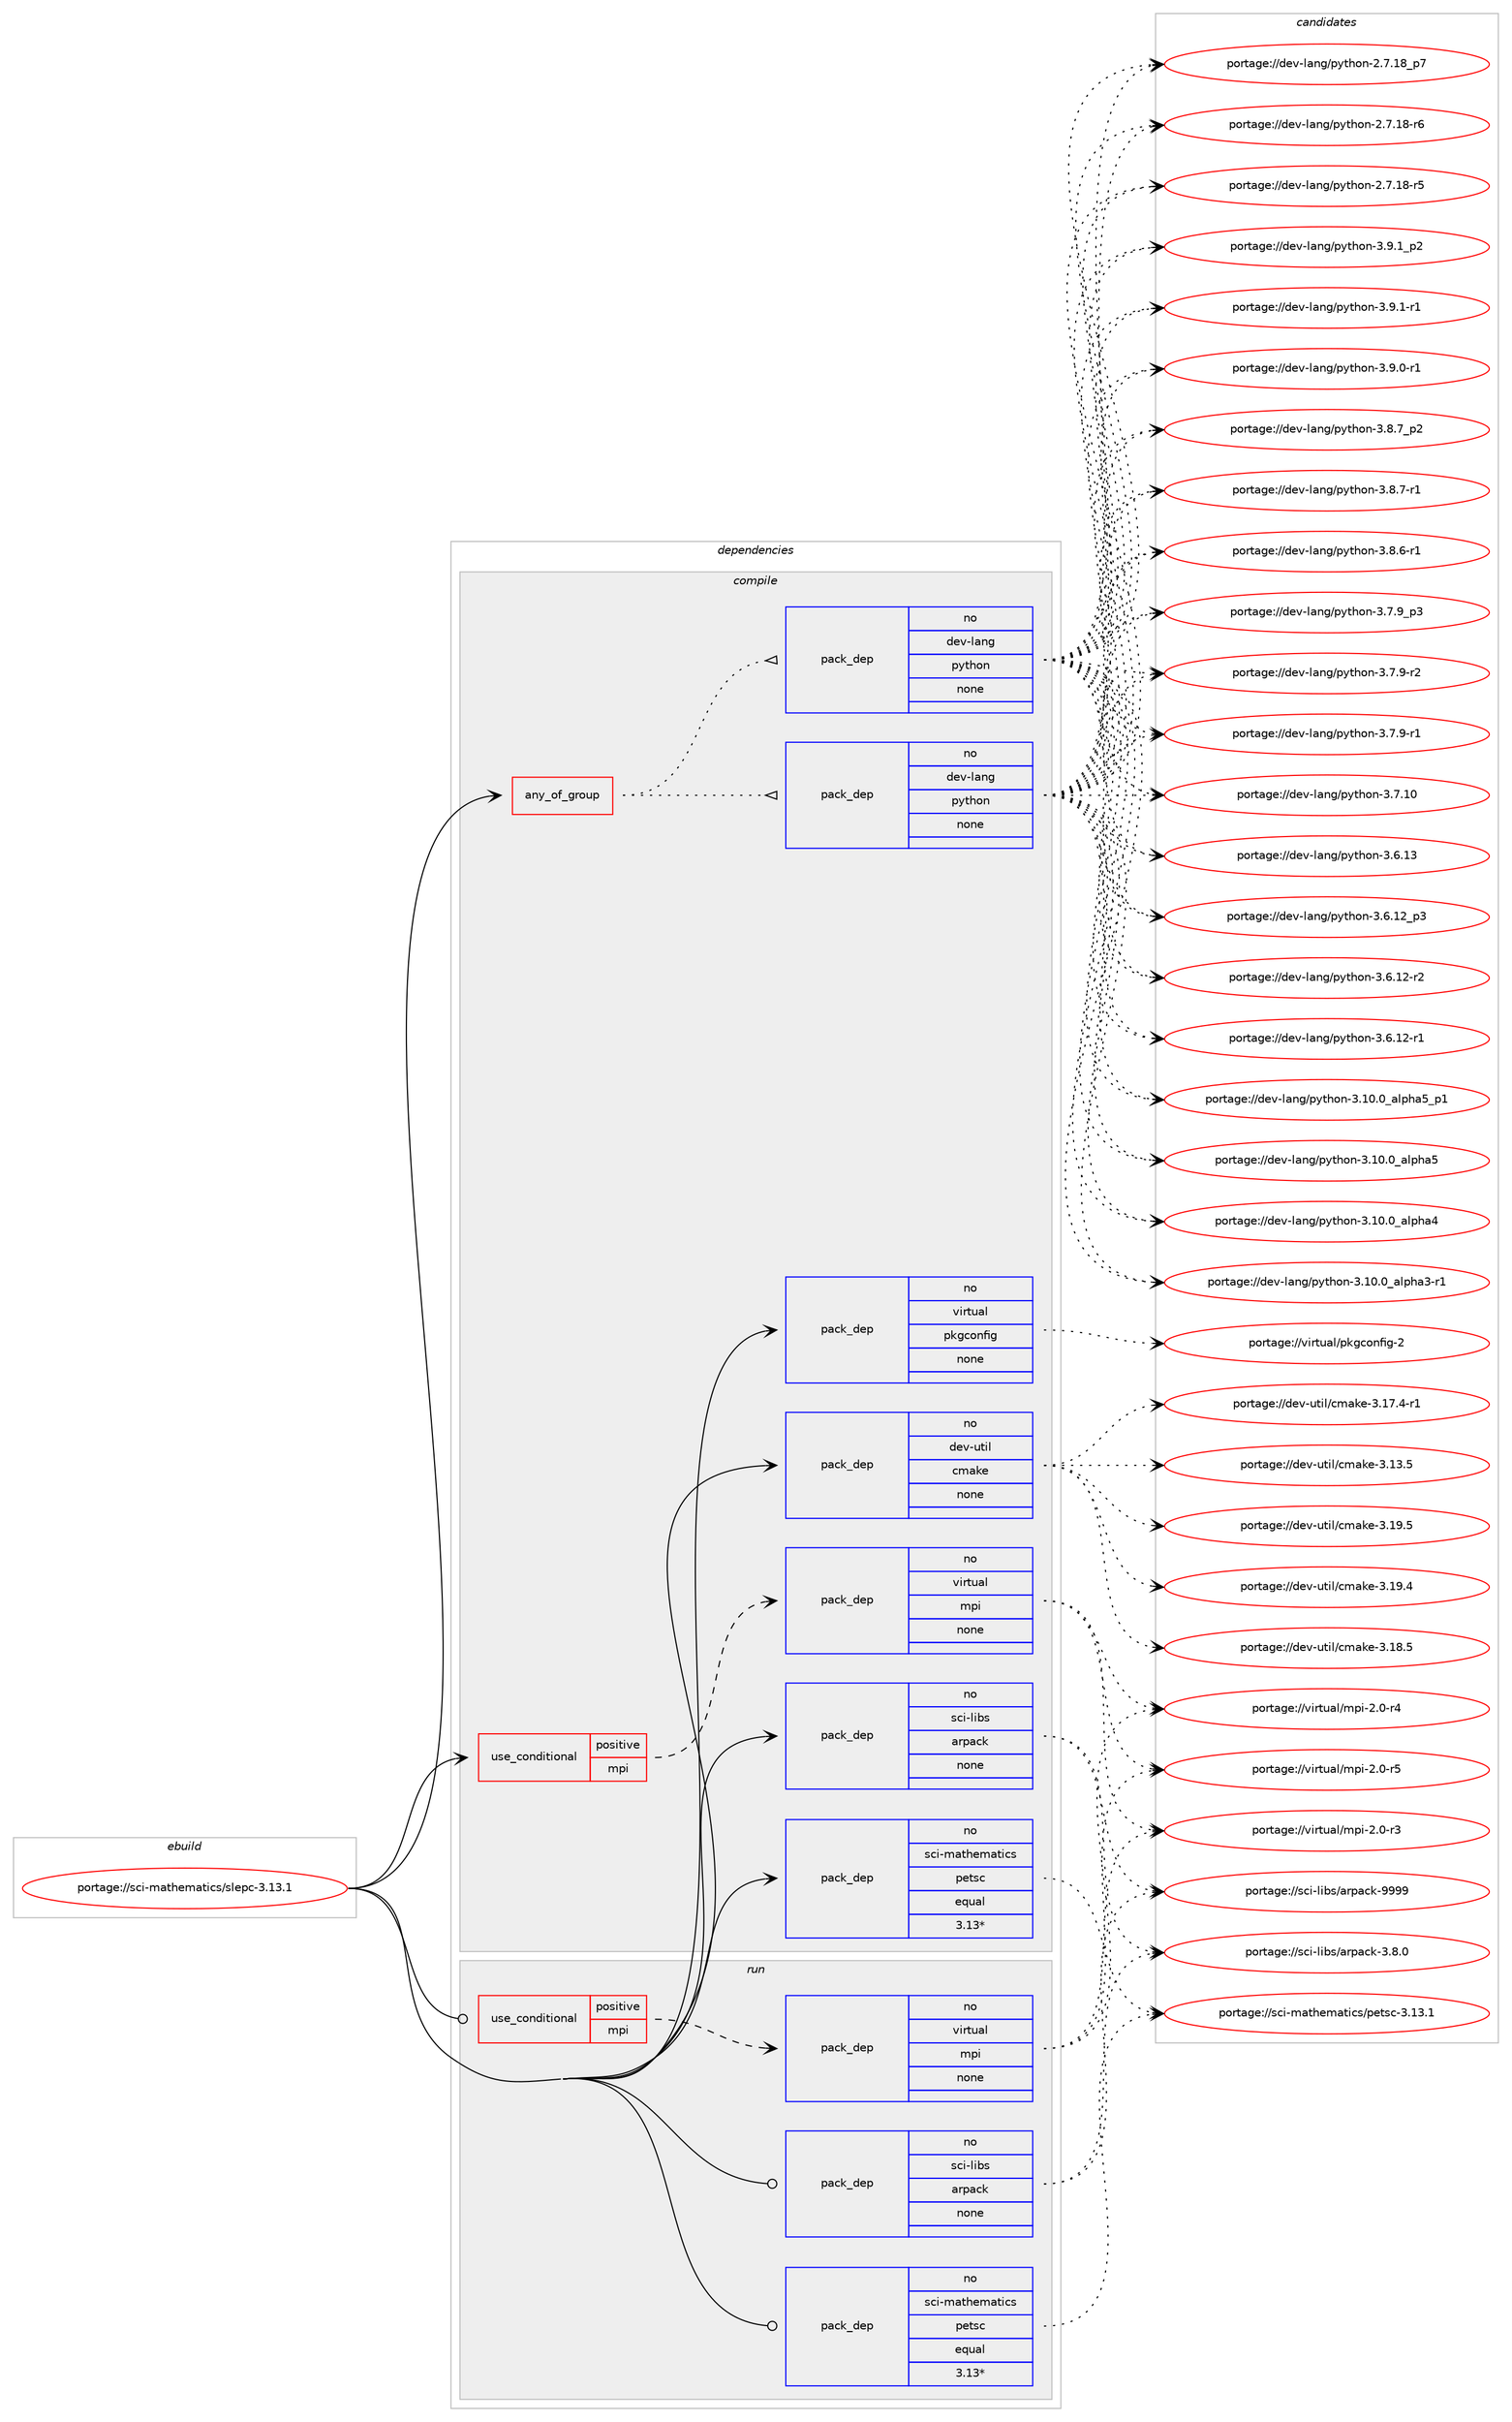 digraph prolog {

# *************
# Graph options
# *************

newrank=true;
concentrate=true;
compound=true;
graph [rankdir=LR,fontname=Helvetica,fontsize=10,ranksep=1.5];#, ranksep=2.5, nodesep=0.2];
edge  [arrowhead=vee];
node  [fontname=Helvetica,fontsize=10];

# **********
# The ebuild
# **********

subgraph cluster_leftcol {
color=gray;
rank=same;
label=<<i>ebuild</i>>;
id [label="portage://sci-mathematics/slepc-3.13.1", color=red, width=4, href="../sci-mathematics/slepc-3.13.1.svg"];
}

# ****************
# The dependencies
# ****************

subgraph cluster_midcol {
color=gray;
label=<<i>dependencies</i>>;
subgraph cluster_compile {
fillcolor="#eeeeee";
style=filled;
label=<<i>compile</i>>;
subgraph any67 {
dependency7718 [label=<<TABLE BORDER="0" CELLBORDER="1" CELLSPACING="0" CELLPADDING="4"><TR><TD CELLPADDING="10">any_of_group</TD></TR></TABLE>>, shape=none, color=red];subgraph pack5431 {
dependency7719 [label=<<TABLE BORDER="0" CELLBORDER="1" CELLSPACING="0" CELLPADDING="4" WIDTH="220"><TR><TD ROWSPAN="6" CELLPADDING="30">pack_dep</TD></TR><TR><TD WIDTH="110">no</TD></TR><TR><TD>dev-lang</TD></TR><TR><TD>python</TD></TR><TR><TD>none</TD></TR><TR><TD></TD></TR></TABLE>>, shape=none, color=blue];
}
dependency7718:e -> dependency7719:w [weight=20,style="dotted",arrowhead="oinv"];
subgraph pack5432 {
dependency7720 [label=<<TABLE BORDER="0" CELLBORDER="1" CELLSPACING="0" CELLPADDING="4" WIDTH="220"><TR><TD ROWSPAN="6" CELLPADDING="30">pack_dep</TD></TR><TR><TD WIDTH="110">no</TD></TR><TR><TD>dev-lang</TD></TR><TR><TD>python</TD></TR><TR><TD>none</TD></TR><TR><TD></TD></TR></TABLE>>, shape=none, color=blue];
}
dependency7718:e -> dependency7720:w [weight=20,style="dotted",arrowhead="oinv"];
}
id:e -> dependency7718:w [weight=20,style="solid",arrowhead="vee"];
subgraph cond2211 {
dependency7721 [label=<<TABLE BORDER="0" CELLBORDER="1" CELLSPACING="0" CELLPADDING="4"><TR><TD ROWSPAN="3" CELLPADDING="10">use_conditional</TD></TR><TR><TD>positive</TD></TR><TR><TD>mpi</TD></TR></TABLE>>, shape=none, color=red];
subgraph pack5433 {
dependency7722 [label=<<TABLE BORDER="0" CELLBORDER="1" CELLSPACING="0" CELLPADDING="4" WIDTH="220"><TR><TD ROWSPAN="6" CELLPADDING="30">pack_dep</TD></TR><TR><TD WIDTH="110">no</TD></TR><TR><TD>virtual</TD></TR><TR><TD>mpi</TD></TR><TR><TD>none</TD></TR><TR><TD></TD></TR></TABLE>>, shape=none, color=blue];
}
dependency7721:e -> dependency7722:w [weight=20,style="dashed",arrowhead="vee"];
}
id:e -> dependency7721:w [weight=20,style="solid",arrowhead="vee"];
subgraph pack5434 {
dependency7723 [label=<<TABLE BORDER="0" CELLBORDER="1" CELLSPACING="0" CELLPADDING="4" WIDTH="220"><TR><TD ROWSPAN="6" CELLPADDING="30">pack_dep</TD></TR><TR><TD WIDTH="110">no</TD></TR><TR><TD>dev-util</TD></TR><TR><TD>cmake</TD></TR><TR><TD>none</TD></TR><TR><TD></TD></TR></TABLE>>, shape=none, color=blue];
}
id:e -> dependency7723:w [weight=20,style="solid",arrowhead="vee"];
subgraph pack5435 {
dependency7724 [label=<<TABLE BORDER="0" CELLBORDER="1" CELLSPACING="0" CELLPADDING="4" WIDTH="220"><TR><TD ROWSPAN="6" CELLPADDING="30">pack_dep</TD></TR><TR><TD WIDTH="110">no</TD></TR><TR><TD>sci-libs</TD></TR><TR><TD>arpack</TD></TR><TR><TD>none</TD></TR><TR><TD></TD></TR></TABLE>>, shape=none, color=blue];
}
id:e -> dependency7724:w [weight=20,style="solid",arrowhead="vee"];
subgraph pack5436 {
dependency7725 [label=<<TABLE BORDER="0" CELLBORDER="1" CELLSPACING="0" CELLPADDING="4" WIDTH="220"><TR><TD ROWSPAN="6" CELLPADDING="30">pack_dep</TD></TR><TR><TD WIDTH="110">no</TD></TR><TR><TD>sci-mathematics</TD></TR><TR><TD>petsc</TD></TR><TR><TD>equal</TD></TR><TR><TD>3.13*</TD></TR></TABLE>>, shape=none, color=blue];
}
id:e -> dependency7725:w [weight=20,style="solid",arrowhead="vee"];
subgraph pack5437 {
dependency7726 [label=<<TABLE BORDER="0" CELLBORDER="1" CELLSPACING="0" CELLPADDING="4" WIDTH="220"><TR><TD ROWSPAN="6" CELLPADDING="30">pack_dep</TD></TR><TR><TD WIDTH="110">no</TD></TR><TR><TD>virtual</TD></TR><TR><TD>pkgconfig</TD></TR><TR><TD>none</TD></TR><TR><TD></TD></TR></TABLE>>, shape=none, color=blue];
}
id:e -> dependency7726:w [weight=20,style="solid",arrowhead="vee"];
}
subgraph cluster_compileandrun {
fillcolor="#eeeeee";
style=filled;
label=<<i>compile and run</i>>;
}
subgraph cluster_run {
fillcolor="#eeeeee";
style=filled;
label=<<i>run</i>>;
subgraph cond2212 {
dependency7727 [label=<<TABLE BORDER="0" CELLBORDER="1" CELLSPACING="0" CELLPADDING="4"><TR><TD ROWSPAN="3" CELLPADDING="10">use_conditional</TD></TR><TR><TD>positive</TD></TR><TR><TD>mpi</TD></TR></TABLE>>, shape=none, color=red];
subgraph pack5438 {
dependency7728 [label=<<TABLE BORDER="0" CELLBORDER="1" CELLSPACING="0" CELLPADDING="4" WIDTH="220"><TR><TD ROWSPAN="6" CELLPADDING="30">pack_dep</TD></TR><TR><TD WIDTH="110">no</TD></TR><TR><TD>virtual</TD></TR><TR><TD>mpi</TD></TR><TR><TD>none</TD></TR><TR><TD></TD></TR></TABLE>>, shape=none, color=blue];
}
dependency7727:e -> dependency7728:w [weight=20,style="dashed",arrowhead="vee"];
}
id:e -> dependency7727:w [weight=20,style="solid",arrowhead="odot"];
subgraph pack5439 {
dependency7729 [label=<<TABLE BORDER="0" CELLBORDER="1" CELLSPACING="0" CELLPADDING="4" WIDTH="220"><TR><TD ROWSPAN="6" CELLPADDING="30">pack_dep</TD></TR><TR><TD WIDTH="110">no</TD></TR><TR><TD>sci-libs</TD></TR><TR><TD>arpack</TD></TR><TR><TD>none</TD></TR><TR><TD></TD></TR></TABLE>>, shape=none, color=blue];
}
id:e -> dependency7729:w [weight=20,style="solid",arrowhead="odot"];
subgraph pack5440 {
dependency7730 [label=<<TABLE BORDER="0" CELLBORDER="1" CELLSPACING="0" CELLPADDING="4" WIDTH="220"><TR><TD ROWSPAN="6" CELLPADDING="30">pack_dep</TD></TR><TR><TD WIDTH="110">no</TD></TR><TR><TD>sci-mathematics</TD></TR><TR><TD>petsc</TD></TR><TR><TD>equal</TD></TR><TR><TD>3.13*</TD></TR></TABLE>>, shape=none, color=blue];
}
id:e -> dependency7730:w [weight=20,style="solid",arrowhead="odot"];
}
}

# **************
# The candidates
# **************

subgraph cluster_choices {
rank=same;
color=gray;
label=<<i>candidates</i>>;

subgraph choice5431 {
color=black;
nodesep=1;
choice1001011184510897110103471121211161041111104551465746499511250 [label="portage://dev-lang/python-3.9.1_p2", color=red, width=4,href="../dev-lang/python-3.9.1_p2.svg"];
choice1001011184510897110103471121211161041111104551465746494511449 [label="portage://dev-lang/python-3.9.1-r1", color=red, width=4,href="../dev-lang/python-3.9.1-r1.svg"];
choice1001011184510897110103471121211161041111104551465746484511449 [label="portage://dev-lang/python-3.9.0-r1", color=red, width=4,href="../dev-lang/python-3.9.0-r1.svg"];
choice1001011184510897110103471121211161041111104551465646559511250 [label="portage://dev-lang/python-3.8.7_p2", color=red, width=4,href="../dev-lang/python-3.8.7_p2.svg"];
choice1001011184510897110103471121211161041111104551465646554511449 [label="portage://dev-lang/python-3.8.7-r1", color=red, width=4,href="../dev-lang/python-3.8.7-r1.svg"];
choice1001011184510897110103471121211161041111104551465646544511449 [label="portage://dev-lang/python-3.8.6-r1", color=red, width=4,href="../dev-lang/python-3.8.6-r1.svg"];
choice1001011184510897110103471121211161041111104551465546579511251 [label="portage://dev-lang/python-3.7.9_p3", color=red, width=4,href="../dev-lang/python-3.7.9_p3.svg"];
choice1001011184510897110103471121211161041111104551465546574511450 [label="portage://dev-lang/python-3.7.9-r2", color=red, width=4,href="../dev-lang/python-3.7.9-r2.svg"];
choice1001011184510897110103471121211161041111104551465546574511449 [label="portage://dev-lang/python-3.7.9-r1", color=red, width=4,href="../dev-lang/python-3.7.9-r1.svg"];
choice10010111845108971101034711212111610411111045514655464948 [label="portage://dev-lang/python-3.7.10", color=red, width=4,href="../dev-lang/python-3.7.10.svg"];
choice10010111845108971101034711212111610411111045514654464951 [label="portage://dev-lang/python-3.6.13", color=red, width=4,href="../dev-lang/python-3.6.13.svg"];
choice100101118451089711010347112121116104111110455146544649509511251 [label="portage://dev-lang/python-3.6.12_p3", color=red, width=4,href="../dev-lang/python-3.6.12_p3.svg"];
choice100101118451089711010347112121116104111110455146544649504511450 [label="portage://dev-lang/python-3.6.12-r2", color=red, width=4,href="../dev-lang/python-3.6.12-r2.svg"];
choice100101118451089711010347112121116104111110455146544649504511449 [label="portage://dev-lang/python-3.6.12-r1", color=red, width=4,href="../dev-lang/python-3.6.12-r1.svg"];
choice10010111845108971101034711212111610411111045514649484648959710811210497539511249 [label="portage://dev-lang/python-3.10.0_alpha5_p1", color=red, width=4,href="../dev-lang/python-3.10.0_alpha5_p1.svg"];
choice1001011184510897110103471121211161041111104551464948464895971081121049753 [label="portage://dev-lang/python-3.10.0_alpha5", color=red, width=4,href="../dev-lang/python-3.10.0_alpha5.svg"];
choice1001011184510897110103471121211161041111104551464948464895971081121049752 [label="portage://dev-lang/python-3.10.0_alpha4", color=red, width=4,href="../dev-lang/python-3.10.0_alpha4.svg"];
choice10010111845108971101034711212111610411111045514649484648959710811210497514511449 [label="portage://dev-lang/python-3.10.0_alpha3-r1", color=red, width=4,href="../dev-lang/python-3.10.0_alpha3-r1.svg"];
choice100101118451089711010347112121116104111110455046554649569511255 [label="portage://dev-lang/python-2.7.18_p7", color=red, width=4,href="../dev-lang/python-2.7.18_p7.svg"];
choice100101118451089711010347112121116104111110455046554649564511454 [label="portage://dev-lang/python-2.7.18-r6", color=red, width=4,href="../dev-lang/python-2.7.18-r6.svg"];
choice100101118451089711010347112121116104111110455046554649564511453 [label="portage://dev-lang/python-2.7.18-r5", color=red, width=4,href="../dev-lang/python-2.7.18-r5.svg"];
dependency7719:e -> choice1001011184510897110103471121211161041111104551465746499511250:w [style=dotted,weight="100"];
dependency7719:e -> choice1001011184510897110103471121211161041111104551465746494511449:w [style=dotted,weight="100"];
dependency7719:e -> choice1001011184510897110103471121211161041111104551465746484511449:w [style=dotted,weight="100"];
dependency7719:e -> choice1001011184510897110103471121211161041111104551465646559511250:w [style=dotted,weight="100"];
dependency7719:e -> choice1001011184510897110103471121211161041111104551465646554511449:w [style=dotted,weight="100"];
dependency7719:e -> choice1001011184510897110103471121211161041111104551465646544511449:w [style=dotted,weight="100"];
dependency7719:e -> choice1001011184510897110103471121211161041111104551465546579511251:w [style=dotted,weight="100"];
dependency7719:e -> choice1001011184510897110103471121211161041111104551465546574511450:w [style=dotted,weight="100"];
dependency7719:e -> choice1001011184510897110103471121211161041111104551465546574511449:w [style=dotted,weight="100"];
dependency7719:e -> choice10010111845108971101034711212111610411111045514655464948:w [style=dotted,weight="100"];
dependency7719:e -> choice10010111845108971101034711212111610411111045514654464951:w [style=dotted,weight="100"];
dependency7719:e -> choice100101118451089711010347112121116104111110455146544649509511251:w [style=dotted,weight="100"];
dependency7719:e -> choice100101118451089711010347112121116104111110455146544649504511450:w [style=dotted,weight="100"];
dependency7719:e -> choice100101118451089711010347112121116104111110455146544649504511449:w [style=dotted,weight="100"];
dependency7719:e -> choice10010111845108971101034711212111610411111045514649484648959710811210497539511249:w [style=dotted,weight="100"];
dependency7719:e -> choice1001011184510897110103471121211161041111104551464948464895971081121049753:w [style=dotted,weight="100"];
dependency7719:e -> choice1001011184510897110103471121211161041111104551464948464895971081121049752:w [style=dotted,weight="100"];
dependency7719:e -> choice10010111845108971101034711212111610411111045514649484648959710811210497514511449:w [style=dotted,weight="100"];
dependency7719:e -> choice100101118451089711010347112121116104111110455046554649569511255:w [style=dotted,weight="100"];
dependency7719:e -> choice100101118451089711010347112121116104111110455046554649564511454:w [style=dotted,weight="100"];
dependency7719:e -> choice100101118451089711010347112121116104111110455046554649564511453:w [style=dotted,weight="100"];
}
subgraph choice5432 {
color=black;
nodesep=1;
choice1001011184510897110103471121211161041111104551465746499511250 [label="portage://dev-lang/python-3.9.1_p2", color=red, width=4,href="../dev-lang/python-3.9.1_p2.svg"];
choice1001011184510897110103471121211161041111104551465746494511449 [label="portage://dev-lang/python-3.9.1-r1", color=red, width=4,href="../dev-lang/python-3.9.1-r1.svg"];
choice1001011184510897110103471121211161041111104551465746484511449 [label="portage://dev-lang/python-3.9.0-r1", color=red, width=4,href="../dev-lang/python-3.9.0-r1.svg"];
choice1001011184510897110103471121211161041111104551465646559511250 [label="portage://dev-lang/python-3.8.7_p2", color=red, width=4,href="../dev-lang/python-3.8.7_p2.svg"];
choice1001011184510897110103471121211161041111104551465646554511449 [label="portage://dev-lang/python-3.8.7-r1", color=red, width=4,href="../dev-lang/python-3.8.7-r1.svg"];
choice1001011184510897110103471121211161041111104551465646544511449 [label="portage://dev-lang/python-3.8.6-r1", color=red, width=4,href="../dev-lang/python-3.8.6-r1.svg"];
choice1001011184510897110103471121211161041111104551465546579511251 [label="portage://dev-lang/python-3.7.9_p3", color=red, width=4,href="../dev-lang/python-3.7.9_p3.svg"];
choice1001011184510897110103471121211161041111104551465546574511450 [label="portage://dev-lang/python-3.7.9-r2", color=red, width=4,href="../dev-lang/python-3.7.9-r2.svg"];
choice1001011184510897110103471121211161041111104551465546574511449 [label="portage://dev-lang/python-3.7.9-r1", color=red, width=4,href="../dev-lang/python-3.7.9-r1.svg"];
choice10010111845108971101034711212111610411111045514655464948 [label="portage://dev-lang/python-3.7.10", color=red, width=4,href="../dev-lang/python-3.7.10.svg"];
choice10010111845108971101034711212111610411111045514654464951 [label="portage://dev-lang/python-3.6.13", color=red, width=4,href="../dev-lang/python-3.6.13.svg"];
choice100101118451089711010347112121116104111110455146544649509511251 [label="portage://dev-lang/python-3.6.12_p3", color=red, width=4,href="../dev-lang/python-3.6.12_p3.svg"];
choice100101118451089711010347112121116104111110455146544649504511450 [label="portage://dev-lang/python-3.6.12-r2", color=red, width=4,href="../dev-lang/python-3.6.12-r2.svg"];
choice100101118451089711010347112121116104111110455146544649504511449 [label="portage://dev-lang/python-3.6.12-r1", color=red, width=4,href="../dev-lang/python-3.6.12-r1.svg"];
choice10010111845108971101034711212111610411111045514649484648959710811210497539511249 [label="portage://dev-lang/python-3.10.0_alpha5_p1", color=red, width=4,href="../dev-lang/python-3.10.0_alpha5_p1.svg"];
choice1001011184510897110103471121211161041111104551464948464895971081121049753 [label="portage://dev-lang/python-3.10.0_alpha5", color=red, width=4,href="../dev-lang/python-3.10.0_alpha5.svg"];
choice1001011184510897110103471121211161041111104551464948464895971081121049752 [label="portage://dev-lang/python-3.10.0_alpha4", color=red, width=4,href="../dev-lang/python-3.10.0_alpha4.svg"];
choice10010111845108971101034711212111610411111045514649484648959710811210497514511449 [label="portage://dev-lang/python-3.10.0_alpha3-r1", color=red, width=4,href="../dev-lang/python-3.10.0_alpha3-r1.svg"];
choice100101118451089711010347112121116104111110455046554649569511255 [label="portage://dev-lang/python-2.7.18_p7", color=red, width=4,href="../dev-lang/python-2.7.18_p7.svg"];
choice100101118451089711010347112121116104111110455046554649564511454 [label="portage://dev-lang/python-2.7.18-r6", color=red, width=4,href="../dev-lang/python-2.7.18-r6.svg"];
choice100101118451089711010347112121116104111110455046554649564511453 [label="portage://dev-lang/python-2.7.18-r5", color=red, width=4,href="../dev-lang/python-2.7.18-r5.svg"];
dependency7720:e -> choice1001011184510897110103471121211161041111104551465746499511250:w [style=dotted,weight="100"];
dependency7720:e -> choice1001011184510897110103471121211161041111104551465746494511449:w [style=dotted,weight="100"];
dependency7720:e -> choice1001011184510897110103471121211161041111104551465746484511449:w [style=dotted,weight="100"];
dependency7720:e -> choice1001011184510897110103471121211161041111104551465646559511250:w [style=dotted,weight="100"];
dependency7720:e -> choice1001011184510897110103471121211161041111104551465646554511449:w [style=dotted,weight="100"];
dependency7720:e -> choice1001011184510897110103471121211161041111104551465646544511449:w [style=dotted,weight="100"];
dependency7720:e -> choice1001011184510897110103471121211161041111104551465546579511251:w [style=dotted,weight="100"];
dependency7720:e -> choice1001011184510897110103471121211161041111104551465546574511450:w [style=dotted,weight="100"];
dependency7720:e -> choice1001011184510897110103471121211161041111104551465546574511449:w [style=dotted,weight="100"];
dependency7720:e -> choice10010111845108971101034711212111610411111045514655464948:w [style=dotted,weight="100"];
dependency7720:e -> choice10010111845108971101034711212111610411111045514654464951:w [style=dotted,weight="100"];
dependency7720:e -> choice100101118451089711010347112121116104111110455146544649509511251:w [style=dotted,weight="100"];
dependency7720:e -> choice100101118451089711010347112121116104111110455146544649504511450:w [style=dotted,weight="100"];
dependency7720:e -> choice100101118451089711010347112121116104111110455146544649504511449:w [style=dotted,weight="100"];
dependency7720:e -> choice10010111845108971101034711212111610411111045514649484648959710811210497539511249:w [style=dotted,weight="100"];
dependency7720:e -> choice1001011184510897110103471121211161041111104551464948464895971081121049753:w [style=dotted,weight="100"];
dependency7720:e -> choice1001011184510897110103471121211161041111104551464948464895971081121049752:w [style=dotted,weight="100"];
dependency7720:e -> choice10010111845108971101034711212111610411111045514649484648959710811210497514511449:w [style=dotted,weight="100"];
dependency7720:e -> choice100101118451089711010347112121116104111110455046554649569511255:w [style=dotted,weight="100"];
dependency7720:e -> choice100101118451089711010347112121116104111110455046554649564511454:w [style=dotted,weight="100"];
dependency7720:e -> choice100101118451089711010347112121116104111110455046554649564511453:w [style=dotted,weight="100"];
}
subgraph choice5433 {
color=black;
nodesep=1;
choice1181051141161179710847109112105455046484511453 [label="portage://virtual/mpi-2.0-r5", color=red, width=4,href="../virtual/mpi-2.0-r5.svg"];
choice1181051141161179710847109112105455046484511452 [label="portage://virtual/mpi-2.0-r4", color=red, width=4,href="../virtual/mpi-2.0-r4.svg"];
choice1181051141161179710847109112105455046484511451 [label="portage://virtual/mpi-2.0-r3", color=red, width=4,href="../virtual/mpi-2.0-r3.svg"];
dependency7722:e -> choice1181051141161179710847109112105455046484511453:w [style=dotted,weight="100"];
dependency7722:e -> choice1181051141161179710847109112105455046484511452:w [style=dotted,weight="100"];
dependency7722:e -> choice1181051141161179710847109112105455046484511451:w [style=dotted,weight="100"];
}
subgraph choice5434 {
color=black;
nodesep=1;
choice1001011184511711610510847991099710710145514649574653 [label="portage://dev-util/cmake-3.19.5", color=red, width=4,href="../dev-util/cmake-3.19.5.svg"];
choice1001011184511711610510847991099710710145514649574652 [label="portage://dev-util/cmake-3.19.4", color=red, width=4,href="../dev-util/cmake-3.19.4.svg"];
choice1001011184511711610510847991099710710145514649564653 [label="portage://dev-util/cmake-3.18.5", color=red, width=4,href="../dev-util/cmake-3.18.5.svg"];
choice10010111845117116105108479910997107101455146495546524511449 [label="portage://dev-util/cmake-3.17.4-r1", color=red, width=4,href="../dev-util/cmake-3.17.4-r1.svg"];
choice1001011184511711610510847991099710710145514649514653 [label="portage://dev-util/cmake-3.13.5", color=red, width=4,href="../dev-util/cmake-3.13.5.svg"];
dependency7723:e -> choice1001011184511711610510847991099710710145514649574653:w [style=dotted,weight="100"];
dependency7723:e -> choice1001011184511711610510847991099710710145514649574652:w [style=dotted,weight="100"];
dependency7723:e -> choice1001011184511711610510847991099710710145514649564653:w [style=dotted,weight="100"];
dependency7723:e -> choice10010111845117116105108479910997107101455146495546524511449:w [style=dotted,weight="100"];
dependency7723:e -> choice1001011184511711610510847991099710710145514649514653:w [style=dotted,weight="100"];
}
subgraph choice5435 {
color=black;
nodesep=1;
choice115991054510810598115479711411297991074557575757 [label="portage://sci-libs/arpack-9999", color=red, width=4,href="../sci-libs/arpack-9999.svg"];
choice11599105451081059811547971141129799107455146564648 [label="portage://sci-libs/arpack-3.8.0", color=red, width=4,href="../sci-libs/arpack-3.8.0.svg"];
dependency7724:e -> choice115991054510810598115479711411297991074557575757:w [style=dotted,weight="100"];
dependency7724:e -> choice11599105451081059811547971141129799107455146564648:w [style=dotted,weight="100"];
}
subgraph choice5436 {
color=black;
nodesep=1;
choice1159910545109971161041011099711610599115471121011161159945514649514649 [label="portage://sci-mathematics/petsc-3.13.1", color=red, width=4,href="../sci-mathematics/petsc-3.13.1.svg"];
dependency7725:e -> choice1159910545109971161041011099711610599115471121011161159945514649514649:w [style=dotted,weight="100"];
}
subgraph choice5437 {
color=black;
nodesep=1;
choice1181051141161179710847112107103991111101021051034550 [label="portage://virtual/pkgconfig-2", color=red, width=4,href="../virtual/pkgconfig-2.svg"];
dependency7726:e -> choice1181051141161179710847112107103991111101021051034550:w [style=dotted,weight="100"];
}
subgraph choice5438 {
color=black;
nodesep=1;
choice1181051141161179710847109112105455046484511453 [label="portage://virtual/mpi-2.0-r5", color=red, width=4,href="../virtual/mpi-2.0-r5.svg"];
choice1181051141161179710847109112105455046484511452 [label="portage://virtual/mpi-2.0-r4", color=red, width=4,href="../virtual/mpi-2.0-r4.svg"];
choice1181051141161179710847109112105455046484511451 [label="portage://virtual/mpi-2.0-r3", color=red, width=4,href="../virtual/mpi-2.0-r3.svg"];
dependency7728:e -> choice1181051141161179710847109112105455046484511453:w [style=dotted,weight="100"];
dependency7728:e -> choice1181051141161179710847109112105455046484511452:w [style=dotted,weight="100"];
dependency7728:e -> choice1181051141161179710847109112105455046484511451:w [style=dotted,weight="100"];
}
subgraph choice5439 {
color=black;
nodesep=1;
choice115991054510810598115479711411297991074557575757 [label="portage://sci-libs/arpack-9999", color=red, width=4,href="../sci-libs/arpack-9999.svg"];
choice11599105451081059811547971141129799107455146564648 [label="portage://sci-libs/arpack-3.8.0", color=red, width=4,href="../sci-libs/arpack-3.8.0.svg"];
dependency7729:e -> choice115991054510810598115479711411297991074557575757:w [style=dotted,weight="100"];
dependency7729:e -> choice11599105451081059811547971141129799107455146564648:w [style=dotted,weight="100"];
}
subgraph choice5440 {
color=black;
nodesep=1;
choice1159910545109971161041011099711610599115471121011161159945514649514649 [label="portage://sci-mathematics/petsc-3.13.1", color=red, width=4,href="../sci-mathematics/petsc-3.13.1.svg"];
dependency7730:e -> choice1159910545109971161041011099711610599115471121011161159945514649514649:w [style=dotted,weight="100"];
}
}

}
